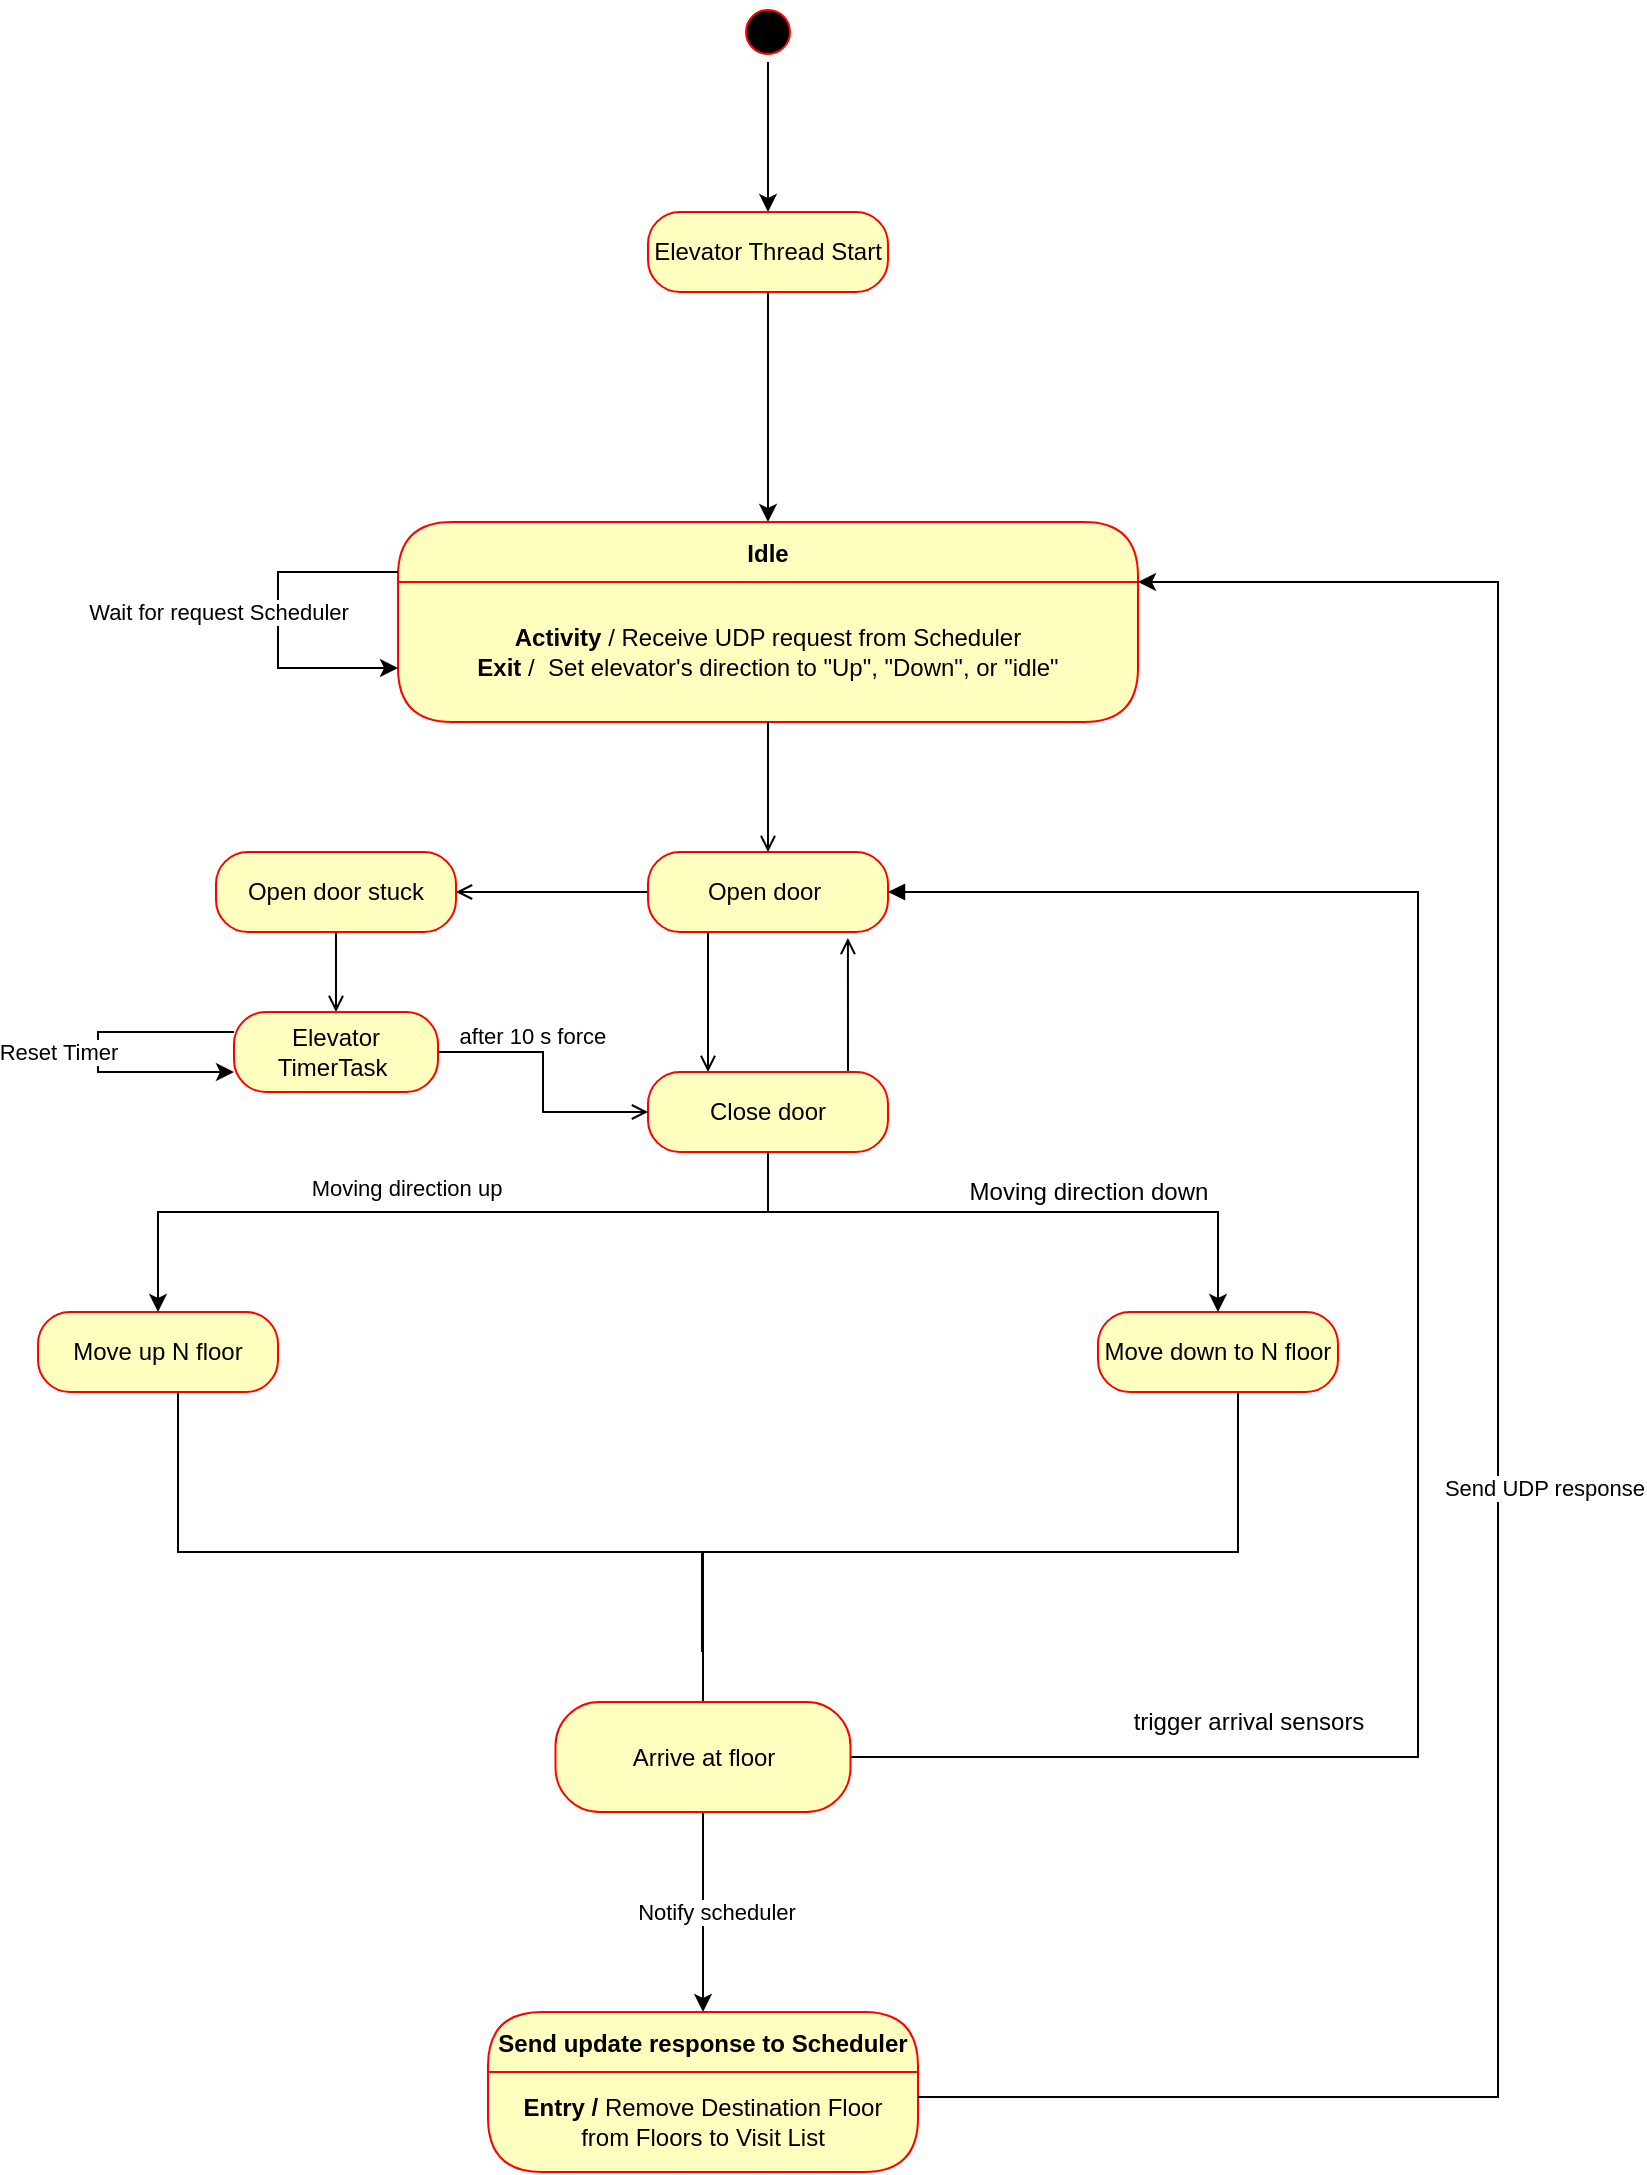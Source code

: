 <mxfile version="17.2.4" type="device" pages="2"><diagram id="5LnxPs0xFAiqAIrKubKZ" name="Scheduler"><mxGraphModel dx="855" dy="530" grid="1" gridSize="10" guides="1" tooltips="1" connect="1" arrows="1" fold="1" page="1" pageScale="1" pageWidth="1100" pageHeight="850" math="0" shadow="0"><root><mxCell id="0"/><mxCell id="1" parent="0"/><mxCell id="a88aMv1z4g-O2SyUImAP-7" style="edgeStyle=orthogonalEdgeStyle;rounded=0;orthogonalLoop=1;jettySize=auto;html=1;exitX=0.5;exitY=1;exitDx=0;exitDy=0;entryX=0.5;entryY=0;entryDx=0;entryDy=0;" parent="1" source="_7Y7X6PUqgToPZ-6hOz5-1" target="a88aMv1z4g-O2SyUImAP-1" edge="1"><mxGeometry relative="1" as="geometry"/></mxCell><mxCell id="_7Y7X6PUqgToPZ-6hOz5-1" value="" style="ellipse;html=1;shape=startState;fillColor=#000000;strokeColor=#ff0000;" parent="1" vertex="1"><mxGeometry x="590" y="425" width="30" height="30" as="geometry"/></mxCell><mxCell id="a88aMv1z4g-O2SyUImAP-6" style="edgeStyle=orthogonalEdgeStyle;rounded=0;orthogonalLoop=1;jettySize=auto;html=1;exitX=0.5;exitY=1;exitDx=0;exitDy=0;entryX=0.5;entryY=0;entryDx=0;entryDy=0;" parent="1" source="a88aMv1z4g-O2SyUImAP-1" target="a88aMv1z4g-O2SyUImAP-3" edge="1"><mxGeometry relative="1" as="geometry"/></mxCell><mxCell id="a88aMv1z4g-O2SyUImAP-1" value="Elevator Thread Start" style="rounded=1;whiteSpace=wrap;html=1;arcSize=40;fontColor=#000000;fillColor=#ffffc0;strokeColor=#ff0000;" parent="1" vertex="1"><mxGeometry x="545" y="530" width="120" height="40" as="geometry"/></mxCell><mxCell id="a88aMv1z4g-O2SyUImAP-3" value="Idle" style="swimlane;fontStyle=1;align=center;verticalAlign=middle;childLayout=stackLayout;horizontal=1;startSize=30;horizontalStack=0;resizeParent=0;resizeLast=1;container=0;fontColor=#000000;collapsible=0;rounded=1;arcSize=30;strokeColor=#ff0000;fillColor=#ffffc0;swimlaneFillColor=#ffffc0;dropTarget=0;" parent="1" vertex="1"><mxGeometry x="420" y="685" width="370" height="100" as="geometry"/></mxCell><mxCell id="a88aMv1z4g-O2SyUImAP-4" value="&lt;b&gt;Activity&amp;nbsp;&lt;/b&gt;/ Receive UDP request from Scheduler&lt;br&gt;&lt;b&gt;Exit&amp;nbsp;&lt;/b&gt;/&amp;nbsp; Set elevator's direction to &quot;Up&quot;, &quot;Down&quot;, or &quot;idle&quot;" style="text;html=1;strokeColor=none;fillColor=none;align=center;verticalAlign=middle;spacingLeft=4;spacingRight=4;whiteSpace=wrap;overflow=hidden;rotatable=0;fontColor=#000000;" parent="a88aMv1z4g-O2SyUImAP-3" vertex="1"><mxGeometry y="30" width="370" height="70" as="geometry"/></mxCell><mxCell id="ELmk-tVr2Bmssv0Kt4_h-7" style="edgeStyle=orthogonalEdgeStyle;rounded=0;orthogonalLoop=1;jettySize=auto;html=1;exitX=0.5;exitY=1;exitDx=0;exitDy=0;endArrow=none;endFill=0;" parent="1" source="a88aMv1z4g-O2SyUImAP-9" edge="1"><mxGeometry relative="1" as="geometry"><mxPoint x="572" y="1250" as="targetPoint"/><Array as="points"><mxPoint x="310" y="1100"/><mxPoint x="310" y="1200"/><mxPoint x="572" y="1200"/></Array></mxGeometry></mxCell><mxCell id="a88aMv1z4g-O2SyUImAP-9" value="Move up N floor" style="rounded=1;whiteSpace=wrap;html=1;arcSize=40;fontColor=#000000;fillColor=#ffffc0;strokeColor=#ff0000;" parent="1" vertex="1"><mxGeometry x="240" y="1080" width="120" height="40" as="geometry"/></mxCell><mxCell id="a88aMv1z4g-O2SyUImAP-11" style="edgeStyle=orthogonalEdgeStyle;rounded=0;orthogonalLoop=1;jettySize=auto;html=1;exitX=0.5;exitY=1;exitDx=0;exitDy=0;entryX=0.5;entryY=0;entryDx=0;entryDy=0;" parent="1" source="LkkswlsrXJ1REVivmc-d-2" target="a88aMv1z4g-O2SyUImAP-9" edge="1"><mxGeometry relative="1" as="geometry"><Array as="points"><mxPoint x="605" y="1030"/><mxPoint x="300" y="1030"/></Array></mxGeometry></mxCell><mxCell id="Z3BILyIHOHs9DnPnthtZ-1" value="Moving direction up" style="edgeLabel;html=1;align=center;verticalAlign=middle;resizable=0;points=[];" parent="a88aMv1z4g-O2SyUImAP-11" vertex="1" connectable="0"><mxGeometry x="0.095" y="-1" relative="1" as="geometry"><mxPoint y="-11" as="offset"/></mxGeometry></mxCell><mxCell id="ELmk-tVr2Bmssv0Kt4_h-8" style="edgeStyle=orthogonalEdgeStyle;rounded=0;orthogonalLoop=1;jettySize=auto;html=1;exitX=0.5;exitY=1;exitDx=0;exitDy=0;entryX=0.5;entryY=0;entryDx=0;entryDy=0;" parent="1" source="Z3BILyIHOHs9DnPnthtZ-2" target="ELmk-tVr2Bmssv0Kt4_h-3" edge="1"><mxGeometry relative="1" as="geometry"><mxPoint x="630" y="1290" as="targetPoint"/><Array as="points"><mxPoint x="840" y="1120"/><mxPoint x="840" y="1200"/><mxPoint x="572" y="1200"/></Array></mxGeometry></mxCell><mxCell id="6ga_bSlTTUORzlffoKR2-2" value="Notify scheduler" style="edgeLabel;html=1;align=center;verticalAlign=middle;resizable=0;points=[];" parent="ELmk-tVr2Bmssv0Kt4_h-8" vertex="1" connectable="0"><mxGeometry x="0.143" y="-2" relative="1" as="geometry"><mxPoint x="-15" y="182" as="offset"/></mxGeometry></mxCell><mxCell id="Z3BILyIHOHs9DnPnthtZ-2" value="Move down to N floor" style="rounded=1;whiteSpace=wrap;html=1;arcSize=40;fontColor=#000000;fillColor=#ffffc0;strokeColor=#ff0000;" parent="1" vertex="1"><mxGeometry x="770" y="1080" width="120" height="40" as="geometry"/></mxCell><mxCell id="ELmk-tVr2Bmssv0Kt4_h-1" style="edgeStyle=orthogonalEdgeStyle;rounded=0;orthogonalLoop=1;jettySize=auto;html=1;entryX=0.5;entryY=0;entryDx=0;entryDy=0;exitX=0.5;exitY=1;exitDx=0;exitDy=0;" parent="1" source="LkkswlsrXJ1REVivmc-d-2" target="Z3BILyIHOHs9DnPnthtZ-2" edge="1"><mxGeometry relative="1" as="geometry"><mxPoint x="700" y="785" as="sourcePoint"/><Array as="points"><mxPoint x="605" y="1030"/><mxPoint x="830" y="1030"/></Array></mxGeometry></mxCell><mxCell id="ELmk-tVr2Bmssv0Kt4_h-2" value="Moving direction down" style="text;html=1;align=center;verticalAlign=middle;resizable=0;points=[];autosize=1;strokeColor=none;fillColor=none;" parent="1" vertex="1"><mxGeometry x="700" y="1010" width="130" height="20" as="geometry"/></mxCell><mxCell id="ELmk-tVr2Bmssv0Kt4_h-3" value="Send update response to Scheduler" style="swimlane;fontStyle=1;align=center;verticalAlign=middle;childLayout=stackLayout;horizontal=1;startSize=30;horizontalStack=0;resizeParent=0;resizeLast=1;container=0;fontColor=#000000;collapsible=0;rounded=1;arcSize=30;strokeColor=#ff0000;fillColor=#ffffc0;swimlaneFillColor=#ffffc0;dropTarget=0;" parent="1" vertex="1"><mxGeometry x="465" y="1430" width="215" height="80" as="geometry"/></mxCell><mxCell id="ELmk-tVr2Bmssv0Kt4_h-4" value="&lt;b&gt;Entry / &lt;/b&gt;Remove Destination Floor from Floors to Visit List" style="text;html=1;strokeColor=none;fillColor=none;align=center;verticalAlign=middle;spacingLeft=4;spacingRight=4;whiteSpace=wrap;overflow=hidden;rotatable=0;fontColor=#000000;" parent="ELmk-tVr2Bmssv0Kt4_h-3" vertex="1"><mxGeometry y="30" width="215" height="50" as="geometry"/></mxCell><mxCell id="XRchb82Mq7eazc1VkzVe-1" style="edgeStyle=orthogonalEdgeStyle;rounded=0;orthogonalLoop=1;jettySize=auto;html=1;exitX=1;exitY=0.25;exitDx=0;exitDy=0;entryX=1;entryY=0;entryDx=0;entryDy=0;" parent="1" source="ELmk-tVr2Bmssv0Kt4_h-4" target="a88aMv1z4g-O2SyUImAP-4" edge="1"><mxGeometry relative="1" as="geometry"><mxPoint x="1050" y="730" as="targetPoint"/><Array as="points"><mxPoint x="970" y="1473"/><mxPoint x="970" y="715"/></Array></mxGeometry></mxCell><mxCell id="6ga_bSlTTUORzlffoKR2-10" style="edgeStyle=orthogonalEdgeStyle;rounded=0;orthogonalLoop=1;jettySize=auto;html=1;exitX=0;exitY=0.25;exitDx=0;exitDy=0;" parent="1" source="a88aMv1z4g-O2SyUImAP-3" edge="1"><mxGeometry relative="1" as="geometry"><Array as="points"><mxPoint x="360" y="710"/><mxPoint x="360" y="758"/></Array><mxPoint x="360" y="685" as="sourcePoint"/><mxPoint x="420" y="758" as="targetPoint"/></mxGeometry></mxCell><mxCell id="6ga_bSlTTUORzlffoKR2-11" value="Wait for request Scheduler" style="edgeLabel;html=1;align=center;verticalAlign=middle;resizable=0;points=[];" parent="6ga_bSlTTUORzlffoKR2-10" vertex="1" connectable="0"><mxGeometry x="0.118" y="-3" relative="1" as="geometry"><mxPoint x="-27" y="-14" as="offset"/></mxGeometry></mxCell><mxCell id="LkkswlsrXJ1REVivmc-d-3" style="edgeStyle=orthogonalEdgeStyle;rounded=0;orthogonalLoop=1;jettySize=auto;html=1;exitX=0.833;exitY=1.075;exitDx=0;exitDy=0;entryX=0.75;entryY=0;entryDx=0;entryDy=0;startArrow=open;startFill=0;endArrow=none;endFill=0;exitPerimeter=0;" parent="1" source="LkkswlsrXJ1REVivmc-d-1" target="LkkswlsrXJ1REVivmc-d-2" edge="1"><mxGeometry relative="1" as="geometry"><Array as="points"><mxPoint x="645" y="960"/></Array></mxGeometry></mxCell><mxCell id="-FwwQFEfx58VrdE5X-47-3" style="edgeStyle=orthogonalEdgeStyle;rounded=0;orthogonalLoop=1;jettySize=auto;html=1;exitX=0.25;exitY=1;exitDx=0;exitDy=0;entryX=0.25;entryY=0;entryDx=0;entryDy=0;endArrow=open;endFill=0;" parent="1" source="LkkswlsrXJ1REVivmc-d-1" target="LkkswlsrXJ1REVivmc-d-2" edge="1"><mxGeometry relative="1" as="geometry"/></mxCell><mxCell id="aFjCVrKItaa7YvOEsUe5-3" style="edgeStyle=orthogonalEdgeStyle;rounded=0;orthogonalLoop=1;jettySize=auto;html=1;exitX=0;exitY=0.5;exitDx=0;exitDy=0;entryX=1;entryY=0.5;entryDx=0;entryDy=0;endArrow=open;endFill=0;" edge="1" parent="1" source="LkkswlsrXJ1REVivmc-d-1" target="aFjCVrKItaa7YvOEsUe5-1"><mxGeometry relative="1" as="geometry"/></mxCell><mxCell id="LkkswlsrXJ1REVivmc-d-1" value="Open door&amp;nbsp;" style="rounded=1;whiteSpace=wrap;html=1;arcSize=40;fontColor=#000000;fillColor=#ffffc0;strokeColor=#ff0000;" parent="1" vertex="1"><mxGeometry x="545" y="850" width="120" height="40" as="geometry"/></mxCell><mxCell id="LkkswlsrXJ1REVivmc-d-2" value="Close door" style="rounded=1;whiteSpace=wrap;html=1;arcSize=40;fontColor=#000000;fillColor=#ffffc0;strokeColor=#ff0000;" parent="1" vertex="1"><mxGeometry x="545" y="960" width="120" height="40" as="geometry"/></mxCell><mxCell id="LkkswlsrXJ1REVivmc-d-4" style="edgeStyle=orthogonalEdgeStyle;rounded=0;orthogonalLoop=1;jettySize=auto;html=1;exitX=0.5;exitY=1;exitDx=0;exitDy=0;entryX=0.5;entryY=0;entryDx=0;entryDy=0;startArrow=none;startFill=0;endArrow=open;endFill=0;" parent="1" source="a88aMv1z4g-O2SyUImAP-4" target="LkkswlsrXJ1REVivmc-d-1" edge="1"><mxGeometry relative="1" as="geometry"/></mxCell><mxCell id="LkkswlsrXJ1REVivmc-d-7" style="edgeStyle=orthogonalEdgeStyle;rounded=0;orthogonalLoop=1;jettySize=auto;html=1;exitX=1;exitY=0.5;exitDx=0;exitDy=0;startArrow=none;startFill=0;endArrow=block;endFill=1;entryX=1;entryY=0.5;entryDx=0;entryDy=0;" parent="1" source="LkkswlsrXJ1REVivmc-d-6" target="LkkswlsrXJ1REVivmc-d-1" edge="1"><mxGeometry relative="1" as="geometry"><mxPoint x="920" y="860" as="targetPoint"/><Array as="points"><mxPoint x="930" y="1303"/><mxPoint x="930" y="870"/></Array></mxGeometry></mxCell><mxCell id="LkkswlsrXJ1REVivmc-d-6" value="Arrive at floor" style="rounded=1;whiteSpace=wrap;html=1;arcSize=40;fontColor=#000000;fillColor=#ffffc0;strokeColor=#ff0000;" parent="1" vertex="1"><mxGeometry x="498.75" y="1275" width="147.5" height="55" as="geometry"/></mxCell><mxCell id="LkkswlsrXJ1REVivmc-d-8" value="trigger arrival sensors" style="text;html=1;align=center;verticalAlign=middle;resizable=0;points=[];autosize=1;strokeColor=none;fillColor=none;" parent="1" vertex="1"><mxGeometry x="780" y="1275" width="130" height="20" as="geometry"/></mxCell><mxCell id="LkkswlsrXJ1REVivmc-d-10" value="Send UDP response" style="edgeLabel;html=1;align=center;verticalAlign=middle;resizable=0;points=[];" parent="1" vertex="1" connectable="0"><mxGeometry x="990" y="1169.996" as="geometry"><mxPoint x="3" y="-2" as="offset"/></mxGeometry></mxCell><mxCell id="-FwwQFEfx58VrdE5X-47-5" value="after 10 s force&amp;nbsp;&amp;nbsp;" style="edgeLabel;html=1;align=center;verticalAlign=middle;resizable=0;points=[];" parent="1" vertex="1" connectable="0"><mxGeometry x="490" y="950" as="geometry"><mxPoint y="-8" as="offset"/></mxGeometry></mxCell><mxCell id="aFjCVrKItaa7YvOEsUe5-5" style="edgeStyle=orthogonalEdgeStyle;rounded=0;orthogonalLoop=1;jettySize=auto;html=1;entryX=0.5;entryY=0;entryDx=0;entryDy=0;endArrow=open;endFill=0;" edge="1" parent="1" source="aFjCVrKItaa7YvOEsUe5-1" target="aFjCVrKItaa7YvOEsUe5-2"><mxGeometry relative="1" as="geometry"/></mxCell><mxCell id="aFjCVrKItaa7YvOEsUe5-1" value="Open door stuck" style="rounded=1;whiteSpace=wrap;html=1;arcSize=40;fontColor=#000000;fillColor=#ffffc0;strokeColor=#ff0000;" vertex="1" parent="1"><mxGeometry x="329" y="850" width="120" height="40" as="geometry"/></mxCell><mxCell id="aFjCVrKItaa7YvOEsUe5-4" style="edgeStyle=orthogonalEdgeStyle;rounded=0;orthogonalLoop=1;jettySize=auto;html=1;entryX=0;entryY=0.5;entryDx=0;entryDy=0;endArrow=open;endFill=0;" edge="1" parent="1" source="aFjCVrKItaa7YvOEsUe5-2" target="LkkswlsrXJ1REVivmc-d-2"><mxGeometry relative="1" as="geometry"/></mxCell><mxCell id="aFjCVrKItaa7YvOEsUe5-2" value="Elevator TimerTask&amp;nbsp;" style="rounded=1;whiteSpace=wrap;html=1;arcSize=40;fontColor=#000000;fillColor=#ffffc0;strokeColor=#ff0000;" vertex="1" parent="1"><mxGeometry x="338" y="930" width="102" height="40" as="geometry"/></mxCell><mxCell id="aFjCVrKItaa7YvOEsUe5-6" style="edgeStyle=orthogonalEdgeStyle;rounded=0;orthogonalLoop=1;jettySize=auto;html=1;exitX=0;exitY=0.25;exitDx=0;exitDy=0;entryX=0;entryY=0.75;entryDx=0;entryDy=0;" edge="1" parent="1" source="aFjCVrKItaa7YvOEsUe5-2" target="aFjCVrKItaa7YvOEsUe5-2"><mxGeometry relative="1" as="geometry"><Array as="points"><mxPoint x="270" y="940"/><mxPoint x="270" y="960"/></Array><mxPoint x="330" y="940" as="sourcePoint"/><mxPoint x="330" y="980" as="targetPoint"/></mxGeometry></mxCell><mxCell id="aFjCVrKItaa7YvOEsUe5-7" value="Reset Timer" style="edgeLabel;html=1;align=center;verticalAlign=middle;resizable=0;points=[];" vertex="1" connectable="0" parent="aFjCVrKItaa7YvOEsUe5-6"><mxGeometry x="0.118" y="-3" relative="1" as="geometry"><mxPoint x="-17" y="-9" as="offset"/></mxGeometry></mxCell></root></mxGraphModel></diagram><diagram id="H3uGnmTsuN71A2AlxlrX" name="Elevator"><mxGraphModel dx="1221" dy="764" grid="1" gridSize="10" guides="1" tooltips="1" connect="1" arrows="1" fold="1" page="1" pageScale="1" pageWidth="1100" pageHeight="850" math="0" shadow="0"><root><mxCell id="rzPwlIqZ_hXhpEeEtdnb-0"/><mxCell id="rzPwlIqZ_hXhpEeEtdnb-1" parent="rzPwlIqZ_hXhpEeEtdnb-0"/><mxCell id="kaiUW-qTtlf4vkoED2PR-5" style="edgeStyle=orthogonalEdgeStyle;rounded=0;orthogonalLoop=1;jettySize=auto;html=1;exitX=1;exitY=0.5;exitDx=0;exitDy=0;entryX=0;entryY=0.5;entryDx=0;entryDy=0;" edge="1" parent="rzPwlIqZ_hXhpEeEtdnb-1" source="arkt9lWXgoezl44drMLW-1" target="kaiUW-qTtlf4vkoED2PR-3"><mxGeometry relative="1" as="geometry"/></mxCell><mxCell id="arkt9lWXgoezl44drMLW-1" value="" style="ellipse;html=1;shape=startState;fillColor=#000000;strokeColor=#ff0000;" parent="rzPwlIqZ_hXhpEeEtdnb-1" vertex="1"><mxGeometry x="50" y="547.5" width="30" height="30" as="geometry"/></mxCell><mxCell id="kaiUW-qTtlf4vkoED2PR-0" value="Idle Elevator" style="swimlane;fontStyle=1;align=center;verticalAlign=middle;childLayout=stackLayout;horizontal=1;startSize=30;horizontalStack=0;resizeParent=0;resizeLast=1;container=0;fontColor=#000000;collapsible=0;rounded=1;arcSize=30;strokeColor=#ff0000;fillColor=#ffffc0;swimlaneFillColor=#ffffc0;dropTarget=0;" vertex="1" parent="rzPwlIqZ_hXhpEeEtdnb-1"><mxGeometry x="510" y="480" width="290" height="135" as="geometry"/></mxCell><mxCell id="kaiUW-qTtlf4vkoED2PR-1" value="&lt;b&gt;Activity /&amp;nbsp;&lt;/b&gt;Receive UDP packets contains the request from the Scheduler&amp;nbsp;&lt;br&gt;&lt;br&gt;&lt;b&gt;Exit /&amp;nbsp;&lt;/b&gt;Set elevator's direction to &quot;Up&quot;, &quot;Down&quot;, or &quot;Not Moving" style="text;html=1;strokeColor=none;fillColor=none;align=center;verticalAlign=middle;spacingLeft=4;spacingRight=4;whiteSpace=wrap;overflow=hidden;rotatable=0;fontColor=#000000;" vertex="1" parent="kaiUW-qTtlf4vkoED2PR-0"><mxGeometry y="30" width="290" height="105" as="geometry"/></mxCell><mxCell id="kaiUW-qTtlf4vkoED2PR-6" style="edgeStyle=orthogonalEdgeStyle;rounded=0;orthogonalLoop=1;jettySize=auto;html=1;exitX=1;exitY=0.5;exitDx=0;exitDy=0;entryX=0;entryY=0.5;entryDx=0;entryDy=0;" edge="1" parent="rzPwlIqZ_hXhpEeEtdnb-1" source="kaiUW-qTtlf4vkoED2PR-3" target="kaiUW-qTtlf4vkoED2PR-1"><mxGeometry relative="1" as="geometry"/></mxCell><mxCell id="kaiUW-qTtlf4vkoED2PR-3" value="Elevator Thread Start" style="rounded=1;whiteSpace=wrap;html=1;arcSize=40;fontColor=#000000;fillColor=#ffffc0;strokeColor=#ff0000;" vertex="1" parent="rzPwlIqZ_hXhpEeEtdnb-1"><mxGeometry x="260" y="542.5" width="120" height="40" as="geometry"/></mxCell><mxCell id="kaiUW-qTtlf4vkoED2PR-7" value="Send response to the Scheduler" style="swimlane;fontStyle=1;align=center;verticalAlign=middle;childLayout=stackLayout;horizontal=1;startSize=30;horizontalStack=0;resizeParent=0;resizeLast=1;container=0;fontColor=#000000;collapsible=0;rounded=1;arcSize=30;strokeColor=#ff0000;fillColor=#ffffc0;swimlaneFillColor=#ffffc0;dropTarget=0;" vertex="1" parent="rzPwlIqZ_hXhpEeEtdnb-1"><mxGeometry x="640" y="1010" width="240" height="100" as="geometry"/></mxCell><mxCell id="kaiUW-qTtlf4vkoED2PR-8" value="&lt;b&gt;Entry /&amp;nbsp;&lt;/b&gt;Remove Destination&lt;br&gt;Floor from Floors to Visit List" style="text;html=1;strokeColor=none;fillColor=none;align=center;verticalAlign=middle;spacingLeft=4;spacingRight=4;whiteSpace=wrap;overflow=hidden;rotatable=0;fontColor=#000000;" vertex="1" parent="kaiUW-qTtlf4vkoED2PR-7"><mxGeometry y="30" width="240" height="70" as="geometry"/></mxCell><mxCell id="kaiUW-qTtlf4vkoED2PR-14" style="edgeStyle=orthogonalEdgeStyle;rounded=0;orthogonalLoop=1;jettySize=auto;html=1;exitX=0.5;exitY=1;exitDx=0;exitDy=0;entryX=0;entryY=0.25;entryDx=0;entryDy=0;" edge="1" parent="rzPwlIqZ_hXhpEeEtdnb-1" source="kaiUW-qTtlf4vkoED2PR-10" target="kaiUW-qTtlf4vkoED2PR-8"><mxGeometry relative="1" as="geometry"/></mxCell><mxCell id="kaiUW-qTtlf4vkoED2PR-31" value="Notify scheduler" style="edgeLabel;html=1;align=center;verticalAlign=middle;resizable=0;points=[];" vertex="1" connectable="0" parent="kaiUW-qTtlf4vkoED2PR-14"><mxGeometry x="-0.397" y="-1" relative="1" as="geometry"><mxPoint as="offset"/></mxGeometry></mxCell><mxCell id="kaiUW-qTtlf4vkoED2PR-10" value="Move Elevator up 1 floor based on direction" style="rounded=1;whiteSpace=wrap;html=1;arcSize=40;fontColor=#000000;fillColor=#ffffc0;strokeColor=#ff0000;" vertex="1" parent="rzPwlIqZ_hXhpEeEtdnb-1"><mxGeometry x="300" y="790" width="140" height="70" as="geometry"/></mxCell><mxCell id="kaiUW-qTtlf4vkoED2PR-13" style="edgeStyle=orthogonalEdgeStyle;rounded=0;orthogonalLoop=1;jettySize=auto;html=1;exitX=0.25;exitY=1;exitDx=0;exitDy=0;entryX=0.5;entryY=0;entryDx=0;entryDy=0;" edge="1" parent="rzPwlIqZ_hXhpEeEtdnb-1" source="kaiUW-qTtlf4vkoED2PR-1" target="kaiUW-qTtlf4vkoED2PR-10"><mxGeometry relative="1" as="geometry"/></mxCell><mxCell id="kaiUW-qTtlf4vkoED2PR-15" value="&lt;span style=&quot;color: rgba(0 , 0 , 0 , 0) ; font-family: monospace ; font-size: 0px ; background-color: rgb(248 , 249 , 250)&quot;&gt;%3CmxGraphModel%3E%3Croot%3E%3CmxCell%20id%3D%220%22%2F%3E%3CmxCell%20id%3D%221%22%20parent%3D%220%22%2F%3E%3CmxCell%20id%3D%222%22%20value%3D%22%5B%20Moving%20direction%20is%20not%20standstill%20%5D%22%20style%3D%22edgeLabel%3Bhtml%3D1%3Balign%3Dcenter%3BverticalAlign%3Dmiddle%3Bresizable%3D0%3Bpoints%3D%5B%5D%3B%22%20vertex%3D%221%22%20connectable%3D%220%22%20parent%3D%221%22%3E%3CmxGeometry%20x%3D%22449%22%20y%3D%22205%22%20as%3D%22geometry%22%2F%3E%3C%2FmxCell%3E%3C%2Froot%3E%3C%2FmxGraphModel%3E&lt;/span&gt;&lt;span style=&quot;color: rgba(0 , 0 , 0 , 0) ; font-family: monospace ; font-size: 0px ; background-color: rgb(248 , 249 , 250)&quot;&gt;%3CmxGraphModel%3E%3Croot%3E%3CmxCell%20id%3D%220%22%2F%3E%3CmxCell%20id%3D%221%22%20parent%3D%220%22%2F%3E%3CmxCell%20id%3D%222%22%20value%3D%22%5B%20Moving%20direction%20is%20not%20standstill%20%5D%22%20style%3D%22edgeLabel%3Bhtml%3D1%3Balign%3Dcenter%3BverticalAlign%3Dmiddle%3Bresizable%3D0%3Bpoints%3D%5B%5D%3B%22%20vertex%3D%221%22%20connectable%3D%220%22%20parent%3D%221%22%3E%3CmxGeometry%20x%3D%22449%22%20y%3D%22205%22%20as%3D%22geometry%22%2F%3E%3C%2FmxCell%3E%3C%2Froot%3E%3C%2FmxGraphModel%3E&lt;/span&gt;&lt;span style=&quot;color: rgba(0 , 0 , 0 , 0) ; font-family: monospace ; font-size: 0px ; background-color: rgb(248 , 249 , 250)&quot;&gt;%3CmxGraphModel%3E%3Croot%3E%3CmxCell%20id%3D%220%22%2F%3E%3CmxCell%20id%3D%221%22%20parent%3D%220%22%2F%3E%3CmxCell%20id%3D%222%22%20value%3D%22%5B%20Moving%20direction%20is%20not%20standstill%20%5D%22%20style%3D%22edgeLabel%3Bhtml%3D1%3Balign%3Dcenter%3BverticalAlign%3Dmiddle%3Bresizable%3D0%3Bpoints%3D%5B%5D%3B%22%20vertex%3D%221%22%20connectable%3D%220%22%20parent%3D%221%22%3E%3CmxGeometry%20x%3D%22449%22%20y%3D%22205%22%20as%3D%22geometry%22%2F%3E%3C%2FmxCell%3E%3C%2Froot%3E%3C%2FmxGraphModel%3E&lt;/span&gt;&lt;span style=&quot;color: rgba(0 , 0 , 0 , 0) ; font-family: monospace ; font-size: 0px ; background-color: rgb(248 , 249 , 250)&quot;&gt;%3CmxGraphModel%3E%3Croot%3E%3CmxCell%20id%3D%220%22%2F%3E%3CmxCell%20id%3D%221%22%20parent%3D%220%22%2F%3E%3CmxCell%20id%3D%222%22%20value%3D%22%5B%20Moving%20direction%20is%20not%20standstill%20%5D%22%20style%3D%22edgeLabel%3Bhtml%3D1%3Balign%3Dcenter%3BverticalAlign%3Dmiddle%3Bresizable%3D0%3Bpoints%3D%5B%5D%3B%22%20vertex%3D%221%22%20connectable%3D%220%22%20parent%3D%221%22%3E%3CmxGeometry%20x%3D%22449%22%20y%3D%22205%22%20as%3D%22geometry%22%2F%3E%3C%2FmxCell%3E%3C%2Froot%3E%3C%2FmxGraphModel%3E&lt;/span&gt;" style="edgeLabel;html=1;align=center;verticalAlign=middle;resizable=0;points=[];" vertex="1" connectable="0" parent="kaiUW-qTtlf4vkoED2PR-13"><mxGeometry x="0.177" y="2" relative="1" as="geometry"><mxPoint as="offset"/></mxGeometry></mxCell><mxCell id="kaiUW-qTtlf4vkoED2PR-16" value="[ Moving direction is Up ]" style="edgeLabel;html=1;align=center;verticalAlign=middle;resizable=0;points=[];" vertex="1" connectable="0" parent="kaiUW-qTtlf4vkoED2PR-13"><mxGeometry x="-0.051" y="2" relative="1" as="geometry"><mxPoint x="-6" y="-19" as="offset"/></mxGeometry></mxCell><mxCell id="kaiUW-qTtlf4vkoED2PR-29" style="edgeStyle=orthogonalEdgeStyle;rounded=0;orthogonalLoop=1;jettySize=auto;html=1;exitX=0;exitY=0.5;exitDx=0;exitDy=0;entryX=0.75;entryY=0;entryDx=0;entryDy=0;" edge="1" parent="rzPwlIqZ_hXhpEeEtdnb-1" source="kaiUW-qTtlf4vkoED2PR-17" target="kaiUW-qTtlf4vkoED2PR-7"><mxGeometry relative="1" as="geometry"/></mxCell><mxCell id="kaiUW-qTtlf4vkoED2PR-33" value="Notify scheduler" style="edgeLabel;html=1;align=center;verticalAlign=middle;resizable=0;points=[];" vertex="1" connectable="0" parent="kaiUW-qTtlf4vkoED2PR-29"><mxGeometry x="0.104" y="-1" relative="1" as="geometry"><mxPoint as="offset"/></mxGeometry></mxCell><mxCell id="kaiUW-qTtlf4vkoED2PR-17" value="Elevator open the door to let passenger off" style="rounded=1;whiteSpace=wrap;html=1;arcSize=40;fontColor=#000000;fillColor=#ffffc0;strokeColor=#ff0000;" vertex="1" parent="rzPwlIqZ_hXhpEeEtdnb-1"><mxGeometry x="720" y="760" width="160" height="80" as="geometry"/></mxCell><mxCell id="kaiUW-qTtlf4vkoED2PR-19" style="edgeStyle=orthogonalEdgeStyle;rounded=0;orthogonalLoop=1;jettySize=auto;html=1;exitX=0.75;exitY=1;exitDx=0;exitDy=0;entryX=0.5;entryY=0;entryDx=0;entryDy=0;" edge="1" parent="rzPwlIqZ_hXhpEeEtdnb-1" source="kaiUW-qTtlf4vkoED2PR-1" target="kaiUW-qTtlf4vkoED2PR-17"><mxGeometry relative="1" as="geometry"/></mxCell><mxCell id="kaiUW-qTtlf4vkoED2PR-21" value="[ Moving direction is Not Moving ]" style="edgeLabel;html=1;align=center;verticalAlign=middle;resizable=0;points=[];" vertex="1" connectable="0" parent="kaiUW-qTtlf4vkoED2PR-19"><mxGeometry x="0.235" y="2" relative="1" as="geometry"><mxPoint x="-17" y="-15" as="offset"/></mxGeometry></mxCell><mxCell id="kaiUW-qTtlf4vkoED2PR-28" style="edgeStyle=orthogonalEdgeStyle;rounded=0;orthogonalLoop=1;jettySize=auto;html=1;exitX=0.5;exitY=1;exitDx=0;exitDy=0;entryX=0.25;entryY=0;entryDx=0;entryDy=0;" edge="1" parent="rzPwlIqZ_hXhpEeEtdnb-1" source="kaiUW-qTtlf4vkoED2PR-23" target="kaiUW-qTtlf4vkoED2PR-7"><mxGeometry relative="1" as="geometry"/></mxCell><mxCell id="kaiUW-qTtlf4vkoED2PR-32" value="Notify scheduler" style="edgeLabel;html=1;align=center;verticalAlign=middle;resizable=0;points=[];" vertex="1" connectable="0" parent="kaiUW-qTtlf4vkoED2PR-28"><mxGeometry x="-0.24" y="-3" relative="1" as="geometry"><mxPoint as="offset"/></mxGeometry></mxCell><mxCell id="kaiUW-qTtlf4vkoED2PR-23" value="Move Elevator down 1 floor based on direction" style="rounded=1;whiteSpace=wrap;html=1;arcSize=40;fontColor=#000000;fillColor=#ffffc0;strokeColor=#ff0000;" vertex="1" parent="rzPwlIqZ_hXhpEeEtdnb-1"><mxGeometry x="470" y="850" width="140" height="70" as="geometry"/></mxCell><mxCell id="kaiUW-qTtlf4vkoED2PR-26" style="edgeStyle=orthogonalEdgeStyle;rounded=0;orthogonalLoop=1;jettySize=auto;html=1;exitX=0.5;exitY=1;exitDx=0;exitDy=0;entryX=0.5;entryY=0;entryDx=0;entryDy=0;" edge="1" parent="rzPwlIqZ_hXhpEeEtdnb-1" source="kaiUW-qTtlf4vkoED2PR-1" target="kaiUW-qTtlf4vkoED2PR-23"><mxGeometry relative="1" as="geometry"/></mxCell><mxCell id="kaiUW-qTtlf4vkoED2PR-27" value="[ Moving direction is Down ]" style="edgeLabel;html=1;align=center;verticalAlign=middle;resizable=0;points=[];" vertex="1" connectable="0" parent="kaiUW-qTtlf4vkoED2PR-26"><mxGeometry x="0.041" y="4" relative="1" as="geometry"><mxPoint y="1" as="offset"/></mxGeometry></mxCell><mxCell id="kaiUW-qTtlf4vkoED2PR-35" style="edgeStyle=orthogonalEdgeStyle;rounded=0;orthogonalLoop=1;jettySize=auto;html=1;exitX=1;exitY=0.5;exitDx=0;exitDy=0;entryX=1;entryY=0.75;entryDx=0;entryDy=0;" edge="1" parent="rzPwlIqZ_hXhpEeEtdnb-1" source="kaiUW-qTtlf4vkoED2PR-8" target="kaiUW-qTtlf4vkoED2PR-1"><mxGeometry relative="1" as="geometry"><Array as="points"><mxPoint x="990" y="1075"/><mxPoint x="990" y="589"/></Array></mxGeometry></mxCell><mxCell id="kaiUW-qTtlf4vkoED2PR-36" value="[Send UDP packet contains the response]" style="edgeLabel;html=1;align=center;verticalAlign=middle;resizable=0;points=[];" vertex="1" connectable="0" parent="kaiUW-qTtlf4vkoED2PR-35"><mxGeometry x="-0.228" y="3" relative="1" as="geometry"><mxPoint as="offset"/></mxGeometry></mxCell><mxCell id="kaiUW-qTtlf4vkoED2PR-37" style="edgeStyle=orthogonalEdgeStyle;rounded=0;orthogonalLoop=1;jettySize=auto;html=1;exitX=0.75;exitY=0;exitDx=0;exitDy=0;entryX=0.25;entryY=0;entryDx=0;entryDy=0;" edge="1" parent="rzPwlIqZ_hXhpEeEtdnb-1" source="kaiUW-qTtlf4vkoED2PR-0" target="kaiUW-qTtlf4vkoED2PR-0"><mxGeometry relative="1" as="geometry"><Array as="points"><mxPoint x="728" y="420"/><mxPoint x="583" y="420"/></Array></mxGeometry></mxCell><mxCell id="kaiUW-qTtlf4vkoED2PR-38" value="[wait until receive packets from scheduler]" style="edgeLabel;html=1;align=center;verticalAlign=middle;resizable=0;points=[];" vertex="1" connectable="0" parent="kaiUW-qTtlf4vkoED2PR-37"><mxGeometry x="-0.287" relative="1" as="geometry"><mxPoint x="-33" y="-10" as="offset"/></mxGeometry></mxCell></root></mxGraphModel></diagram></mxfile>